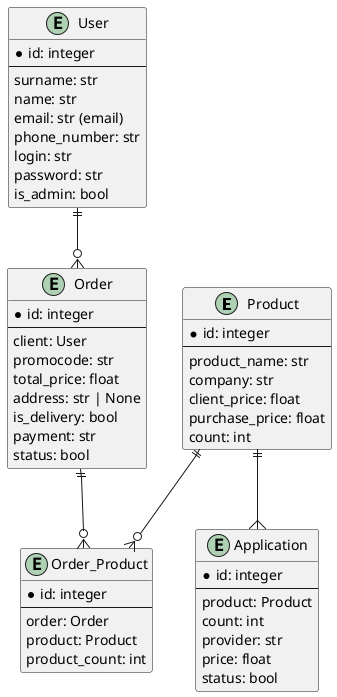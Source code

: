 @startuml ER-диаграмма для базы данных
entity Product {
    * id: integer
    --
    product_name: str
    company: str
    client_price: float
    purchase_price: float
    count: int
}
entity User {
    * id: integer
    --
    surname: str
    name: str
    email: str (email)
    phone_number: str
    login: str
    password: str
    is_admin: bool
}
entity Order {
    * id: integer
    --
    client: User
    promocode: str
    total_price: float
    address: str | None
    is_delivery: bool
    payment: str
    status: bool
}
entity Order_Product {
    * id: integer
    --
    order: Order
    product: Product
    product_count: int
}
entity Application {
    * id: integer
    --
    product: Product
    count: int
    provider: str
    price: float
    status: bool
}

User ||--o{ Order
Product ||--o{ Order_Product
Order ||--o{ Order_Product
Product ||--{ Application
@enduml
